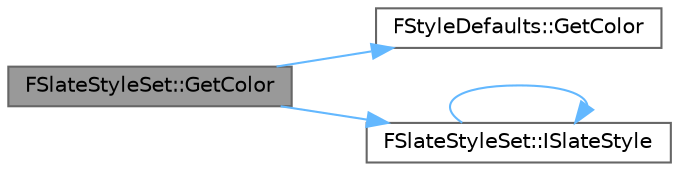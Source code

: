 digraph "FSlateStyleSet::GetColor"
{
 // INTERACTIVE_SVG=YES
 // LATEX_PDF_SIZE
  bgcolor="transparent";
  edge [fontname=Helvetica,fontsize=10,labelfontname=Helvetica,labelfontsize=10];
  node [fontname=Helvetica,fontsize=10,shape=box,height=0.2,width=0.4];
  rankdir="LR";
  Node1 [id="Node000001",label="FSlateStyleSet::GetColor",height=0.2,width=0.4,color="gray40", fillcolor="grey60", style="filled", fontcolor="black",tooltip=" "];
  Node1 -> Node2 [id="edge1_Node000001_Node000002",color="steelblue1",style="solid",tooltip=" "];
  Node2 [id="Node000002",label="FStyleDefaults::GetColor",height=0.2,width=0.4,color="grey40", fillcolor="white", style="filled",URL="$de/d47/classFStyleDefaults.html#a7d7b28a451944172682bd82dbdacada2",tooltip="Get default FLinearColor."];
  Node1 -> Node3 [id="edge2_Node000001_Node000003",color="steelblue1",style="solid",tooltip=" "];
  Node3 [id="Node000003",label="FSlateStyleSet::ISlateStyle",height=0.2,width=0.4,color="grey40", fillcolor="white", style="filled",URL="$da/d55/classFSlateStyleSet.html#a60e8d29a2d5a43d206da64e54b13f69f",tooltip=" "];
  Node3 -> Node3 [id="edge3_Node000003_Node000003",color="steelblue1",style="solid",tooltip=" "];
}

